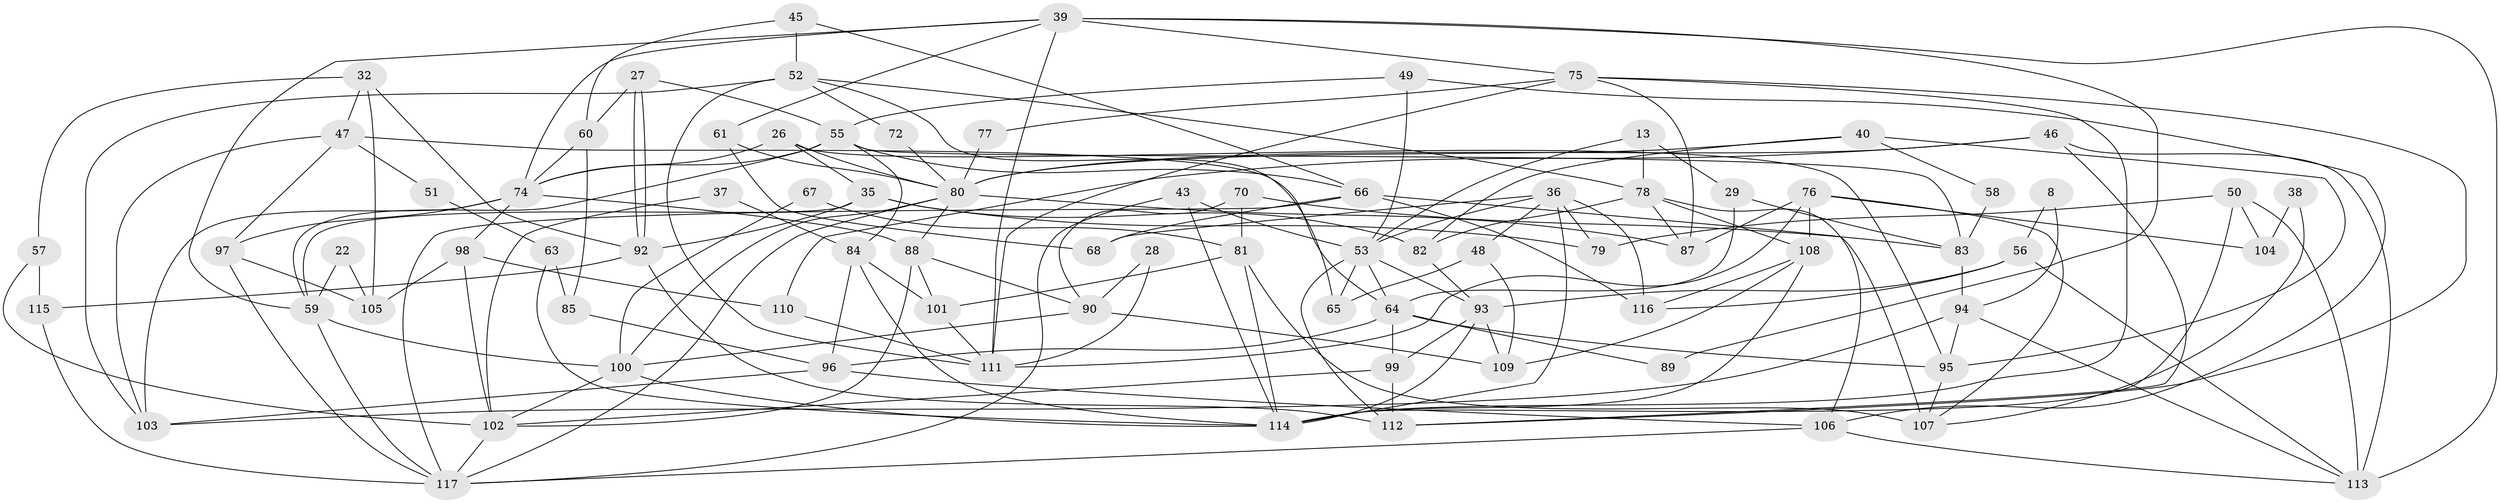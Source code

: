 // original degree distribution, {4: 0.27350427350427353, 2: 0.1452991452991453, 5: 0.24786324786324787, 7: 0.02564102564102564, 3: 0.2222222222222222, 6: 0.07692307692307693, 8: 0.008547008547008548}
// Generated by graph-tools (version 1.1) at 2025/52/03/04/25 21:52:13]
// undirected, 81 vertices, 180 edges
graph export_dot {
graph [start="1"]
  node [color=gray90,style=filled];
  8;
  13;
  22;
  26;
  27;
  28;
  29 [super="+16"];
  32;
  35;
  36;
  37;
  38;
  39 [super="+18"];
  40;
  43;
  45;
  46;
  47;
  48;
  49;
  50;
  51;
  52 [super="+33"];
  53 [super="+25"];
  55 [super="+17"];
  56;
  57;
  58;
  59;
  60;
  61 [super="+15"];
  63;
  64 [super="+62"];
  65;
  66 [super="+31"];
  67;
  68;
  70;
  72;
  74 [super="+2"];
  75 [super="+3+7"];
  76;
  77;
  78 [super="+73"];
  79;
  80 [super="+34+5"];
  81 [super="+24"];
  82;
  83;
  84 [super="+30"];
  85;
  87;
  88;
  89;
  90 [super="+9"];
  92 [super="+6"];
  93 [super="+91"];
  94;
  95 [super="+71"];
  96;
  97;
  98;
  99 [super="+54"];
  100 [super="+21"];
  101;
  102 [super="+10"];
  103;
  104;
  105;
  106 [super="+12"];
  107 [super="+42"];
  108;
  109;
  110;
  111 [super="+14"];
  112;
  113;
  114 [super="+44"];
  115;
  116 [super="+86"];
  117 [super="+41+1"];
  8 -- 56;
  8 -- 94;
  13 -- 78 [weight=2];
  13 -- 29 [weight=2];
  13 -- 53;
  22 -- 59;
  22 -- 105;
  26 -- 35;
  26 -- 80;
  26 -- 95;
  26 -- 74;
  27 -- 92;
  27 -- 92;
  27 -- 60;
  27 -- 55;
  28 -- 111;
  28 -- 90;
  29 -- 64;
  29 -- 83;
  32 -- 57;
  32 -- 92;
  32 -- 47;
  32 -- 105;
  35 -- 82;
  35 -- 59;
  35 -- 79;
  35 -- 92;
  36 -- 116 [weight=2];
  36 -- 48;
  36 -- 53;
  36 -- 68;
  36 -- 79;
  36 -- 114;
  37 -- 84;
  37 -- 102;
  38 -- 107;
  38 -- 104;
  39 -- 59;
  39 -- 75;
  39 -- 61;
  39 -- 113;
  39 -- 89;
  39 -- 74;
  39 -- 111;
  40 -- 82;
  40 -- 95;
  40 -- 58;
  40 -- 80;
  43 -- 53;
  43 -- 114;
  43 -- 117;
  45 -- 66;
  45 -- 60;
  45 -- 52;
  46 -- 113;
  46 -- 110;
  46 -- 112;
  46 -- 80;
  47 -- 97;
  47 -- 51;
  47 -- 103;
  47 -- 64;
  48 -- 65;
  48 -- 109;
  49 -- 106;
  49 -- 55;
  49 -- 53;
  50 -- 79;
  50 -- 104;
  50 -- 113;
  50 -- 114;
  51 -- 63;
  52 -- 103 [weight=2];
  52 -- 65;
  52 -- 72;
  52 -- 111;
  52 -- 78;
  53 -- 65;
  53 -- 93;
  53 -- 112;
  53 -- 64;
  55 -- 74;
  55 -- 84;
  55 -- 66;
  55 -- 83;
  55 -- 59;
  56 -- 93;
  56 -- 113;
  56 -- 116;
  57 -- 115;
  57 -- 102;
  58 -- 83;
  59 -- 100 [weight=2];
  59 -- 117 [weight=2];
  60 -- 85;
  60 -- 74;
  61 -- 68;
  61 -- 80;
  63 -- 85;
  63 -- 114;
  64 -- 95;
  64 -- 89;
  64 -- 99 [weight=2];
  64 -- 96;
  66 -- 116 [weight=2];
  66 -- 107;
  66 -- 68;
  66 -- 117;
  67 -- 81;
  67 -- 100;
  70 -- 83;
  70 -- 90;
  70 -- 81;
  72 -- 80;
  74 -- 98;
  74 -- 103;
  74 -- 97;
  74 -- 88;
  75 -- 77;
  75 -- 87;
  75 -- 114 [weight=2];
  75 -- 112;
  75 -- 111 [weight=2];
  76 -- 108;
  76 -- 87;
  76 -- 104;
  76 -- 111;
  76 -- 107;
  77 -- 80;
  78 -- 87;
  78 -- 106;
  78 -- 82;
  78 -- 108;
  80 -- 88;
  80 -- 100;
  80 -- 117;
  80 -- 87;
  81 -- 101;
  81 -- 114;
  81 -- 107 [weight=2];
  82 -- 93 [weight=2];
  83 -- 94;
  84 -- 101 [weight=2];
  84 -- 96;
  84 -- 114;
  85 -- 96;
  88 -- 102;
  88 -- 101;
  88 -- 90;
  90 -- 109;
  90 -- 100;
  92 -- 115;
  92 -- 112;
  93 -- 99 [weight=2];
  93 -- 114;
  93 -- 109;
  94 -- 113;
  94 -- 95 [weight=2];
  94 -- 103;
  95 -- 107;
  96 -- 103;
  96 -- 106;
  97 -- 117;
  97 -- 105;
  98 -- 105;
  98 -- 110;
  98 -- 102;
  99 -- 112;
  99 -- 102 [weight=2];
  100 -- 114 [weight=2];
  100 -- 102;
  101 -- 111;
  102 -- 117 [weight=2];
  106 -- 113;
  106 -- 117;
  108 -- 109;
  108 -- 116;
  108 -- 114;
  110 -- 111;
  115 -- 117;
}
